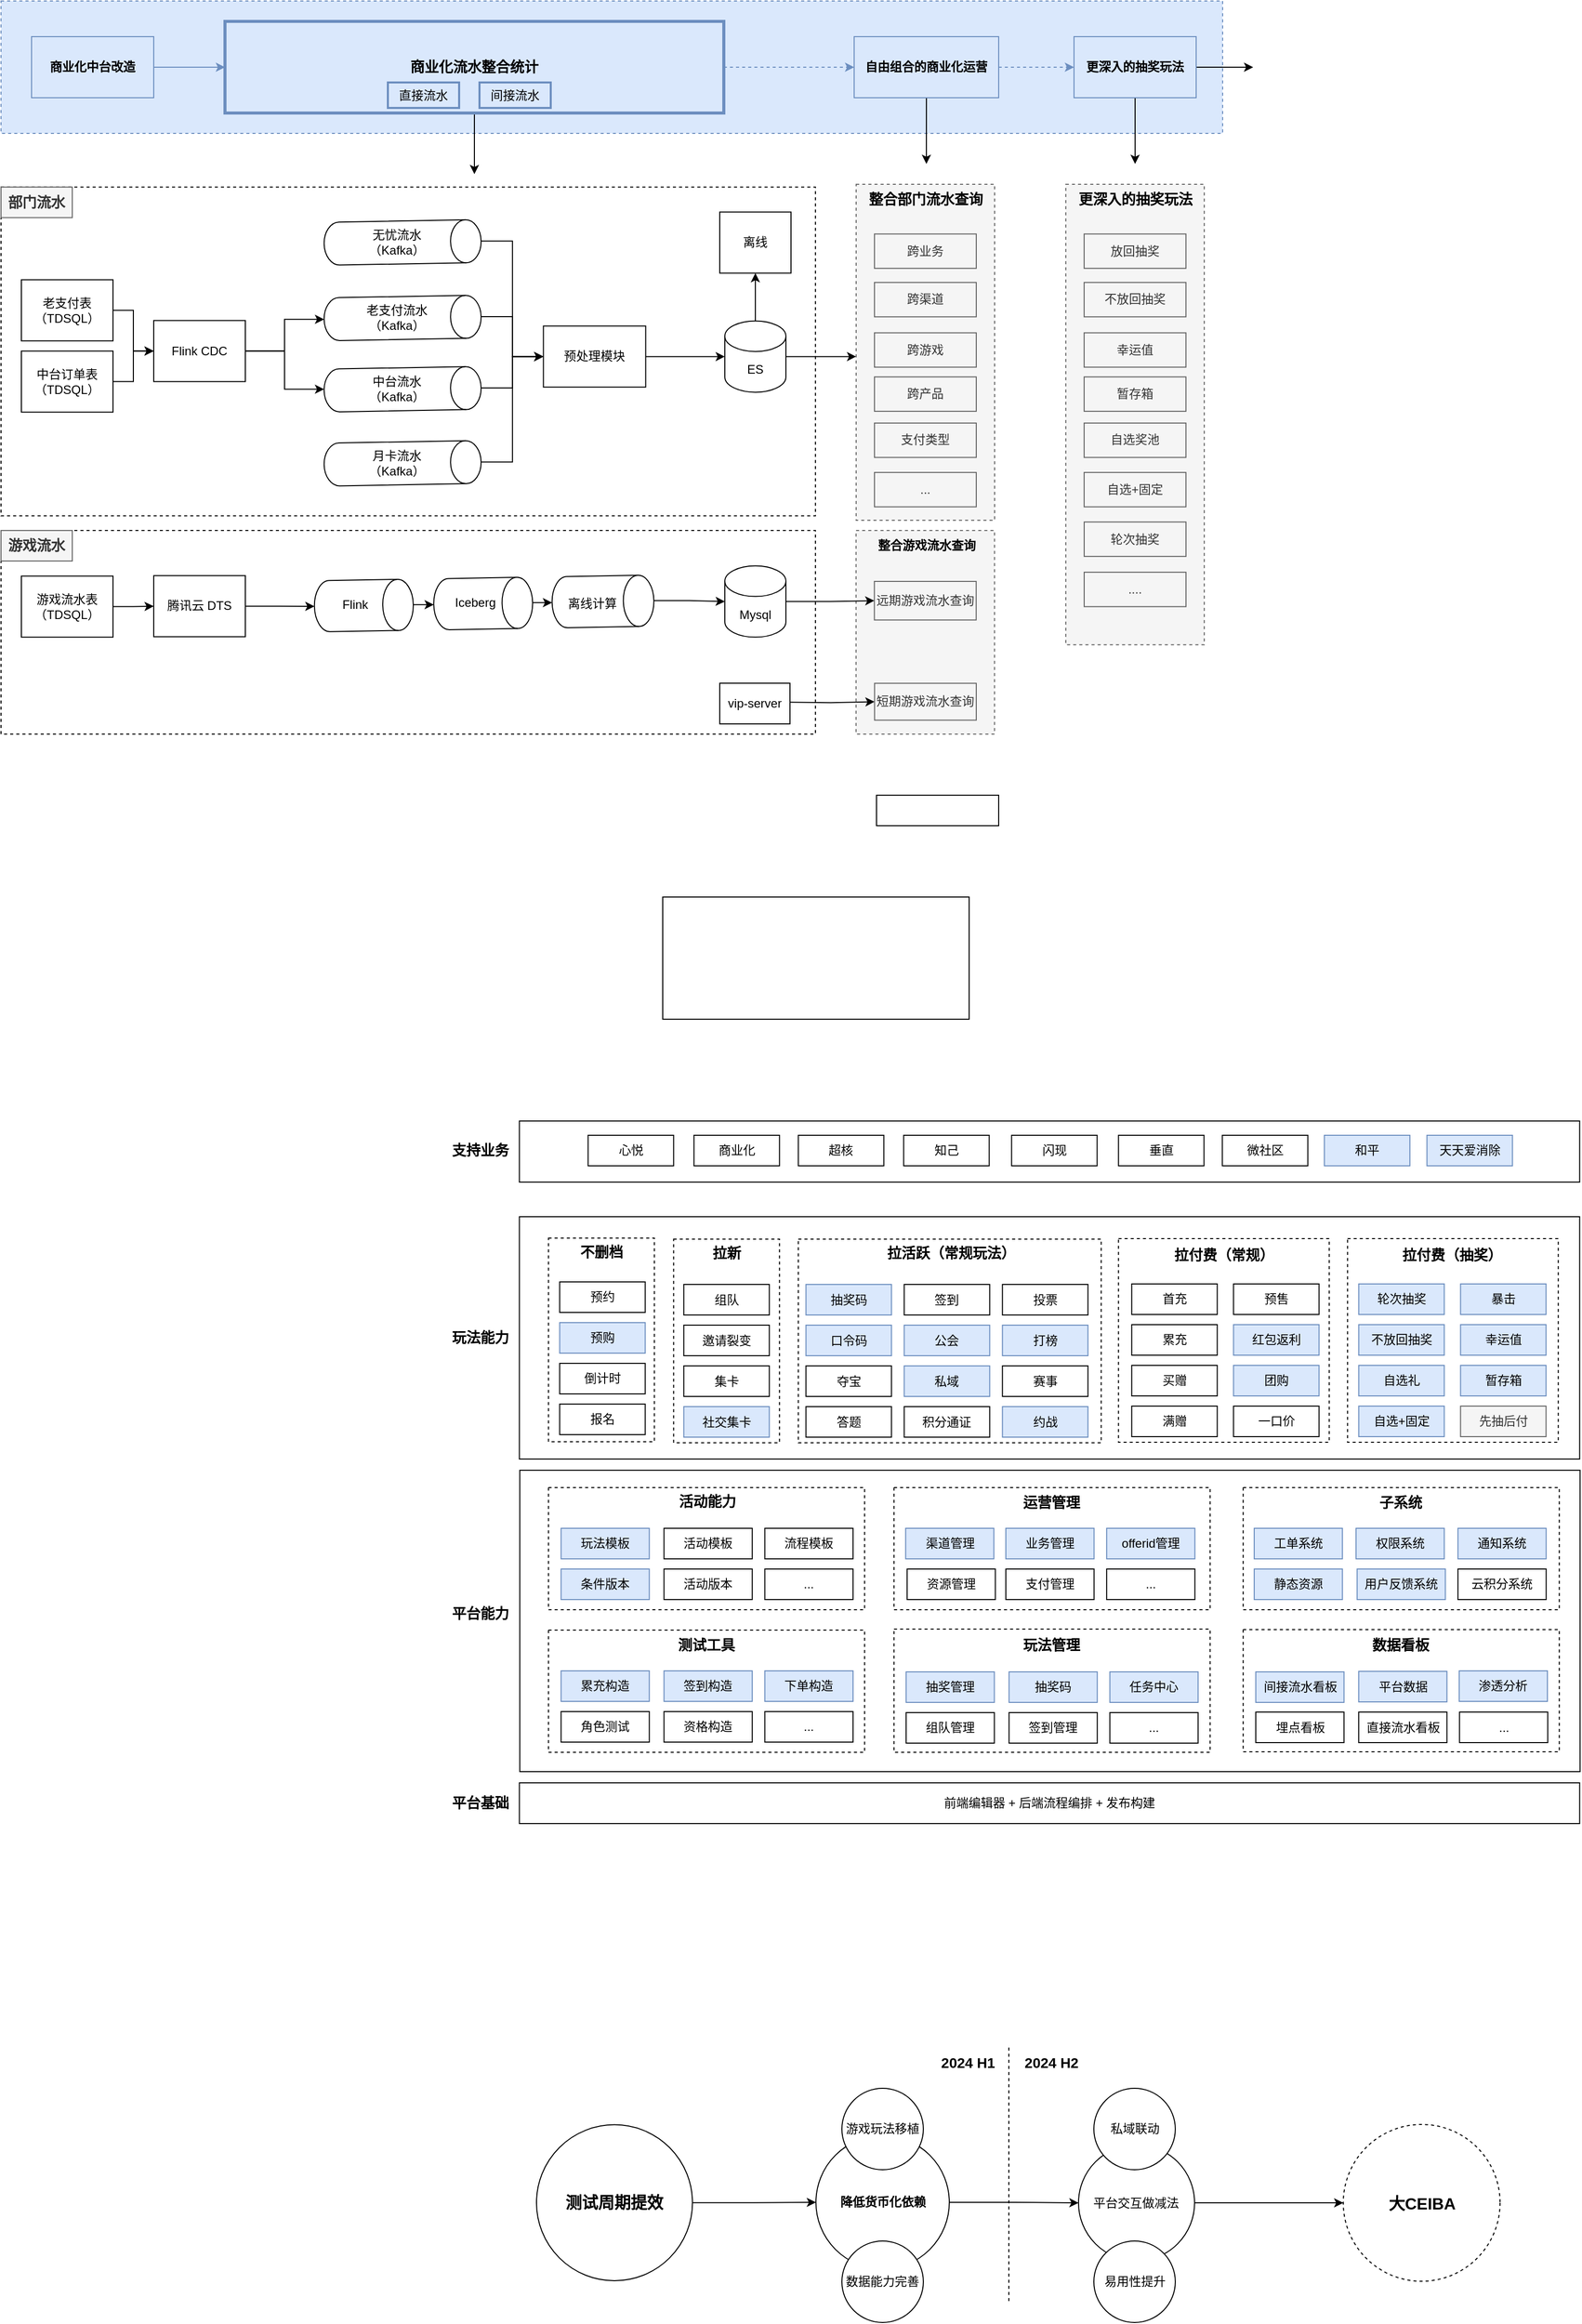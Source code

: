 <mxfile version="22.1.18" type="github">
  <diagram name="第 1 页" id="U7sybSRnqge9UdC9qBEp">
    <mxGraphModel dx="2380" dy="886" grid="1" gridSize="10" guides="1" tooltips="1" connect="1" arrows="1" fold="1" page="1" pageScale="1" pageWidth="827" pageHeight="1169" math="0" shadow="0">
      <root>
        <mxCell id="0" />
        <mxCell id="1" parent="0" />
        <mxCell id="KYgMNz7VvU_ds5sTVOri-40" value="" style="rounded=0;whiteSpace=wrap;html=1;" parent="1" vertex="1">
          <mxGeometry x="-190.8" y="1774" width="1041.5" height="238" as="geometry" />
        </mxCell>
        <mxCell id="fzm7APyc1zLrhWA9xsSt-80" value="" style="rounded=0;whiteSpace=wrap;html=1;align=center;horizontal=1;verticalAlign=middle;dashed=1;" vertex="1" parent="1">
          <mxGeometry x="397.7" y="1795.5" width="207" height="200" as="geometry" />
        </mxCell>
        <mxCell id="fzm7APyc1zLrhWA9xsSt-81" value="拉付费（常规）" style="text;html=1;strokeColor=none;fillColor=none;align=center;verticalAlign=middle;whiteSpace=wrap;rounded=0;fontStyle=1;fontSize=14;" vertex="1" parent="1">
          <mxGeometry x="404.48" y="1797" width="195.45" height="30" as="geometry" />
        </mxCell>
        <mxCell id="fzm7APyc1zLrhWA9xsSt-78" value="" style="rounded=0;whiteSpace=wrap;html=1;align=center;horizontal=1;verticalAlign=middle;dashed=1;" vertex="1" parent="1">
          <mxGeometry x="622.7" y="1795.5" width="207" height="200" as="geometry" />
        </mxCell>
        <mxCell id="fzm7APyc1zLrhWA9xsSt-79" value="拉付费（抽奖）" style="text;html=1;strokeColor=none;fillColor=none;align=center;verticalAlign=middle;whiteSpace=wrap;rounded=0;fontStyle=1;fontSize=14;" vertex="1" parent="1">
          <mxGeometry x="628.48" y="1797" width="195.45" height="30" as="geometry" />
        </mxCell>
        <mxCell id="fzm7APyc1zLrhWA9xsSt-75" value="不删档" style="rounded=0;whiteSpace=wrap;html=1;align=center;horizontal=1;verticalAlign=middle;dashed=1;" vertex="1" parent="1">
          <mxGeometry x="83.2" y="1796" width="297.5" height="200" as="geometry" />
        </mxCell>
        <mxCell id="fzm7APyc1zLrhWA9xsSt-76" value="拉活跃（常规玩法）" style="text;html=1;strokeColor=none;fillColor=none;align=center;verticalAlign=middle;whiteSpace=wrap;rounded=0;fontStyle=1;fontSize=14;" vertex="1" parent="1">
          <mxGeometry x="135.75" y="1795" width="195.45" height="30" as="geometry" />
        </mxCell>
        <mxCell id="fzm7APyc1zLrhWA9xsSt-73" value="不删档" style="rounded=0;whiteSpace=wrap;html=1;align=center;horizontal=1;verticalAlign=middle;dashed=1;" vertex="1" parent="1">
          <mxGeometry x="-39.3" y="1796" width="104" height="200" as="geometry" />
        </mxCell>
        <mxCell id="fzm7APyc1zLrhWA9xsSt-74" value="拉新" style="text;html=1;strokeColor=none;fillColor=none;align=center;verticalAlign=middle;whiteSpace=wrap;rounded=0;fontStyle=1;fontSize=14;" vertex="1" parent="1">
          <mxGeometry x="-17.25" y="1795" width="60" height="30" as="geometry" />
        </mxCell>
        <mxCell id="fzm7APyc1zLrhWA9xsSt-22" value="不删档" style="rounded=0;whiteSpace=wrap;html=1;align=center;horizontal=1;verticalAlign=middle;dashed=1;" vertex="1" parent="1">
          <mxGeometry x="-162.22" y="1795" width="104" height="200" as="geometry" />
        </mxCell>
        <mxCell id="HIGhhWwjRi3wT-E4ES3Q-53" value="" style="rounded=0;whiteSpace=wrap;html=1;dashed=1;" parent="1" vertex="1">
          <mxGeometry x="-700" y="1100" width="800" height="200" as="geometry" />
        </mxCell>
        <mxCell id="HIGhhWwjRi3wT-E4ES3Q-67" value="" style="rounded=0;whiteSpace=wrap;html=1;dashed=1;" parent="1" vertex="1">
          <mxGeometry x="-700" y="762.75" width="800" height="322.9" as="geometry" />
        </mxCell>
        <mxCell id="KYgMNz7VvU_ds5sTVOri-13" value="" style="rounded=0;whiteSpace=wrap;html=1;dashed=1;fillColor=#dae8fc;strokeColor=#6c8ebf;" parent="1" vertex="1">
          <mxGeometry x="-700" y="580" width="1200" height="130" as="geometry" />
        </mxCell>
        <mxCell id="HIGhhWwjRi3wT-E4ES3Q-131" value="" style="rounded=0;whiteSpace=wrap;html=1;dashed=1;fillColor=#f5f5f5;fontColor=#333333;strokeColor=#666666;" parent="1" vertex="1">
          <mxGeometry x="139.9" y="1100" width="136" height="200" as="geometry" />
        </mxCell>
        <mxCell id="HIGhhWwjRi3wT-E4ES3Q-70" style="edgeStyle=orthogonalEdgeStyle;rounded=0;orthogonalLoop=1;jettySize=auto;html=1;exitX=1;exitY=0.5;exitDx=0;exitDy=0;entryX=0;entryY=0.5;entryDx=0;entryDy=0;" parent="1" source="HIGhhWwjRi3wT-E4ES3Q-37" target="HIGhhWwjRi3wT-E4ES3Q-39" edge="1">
          <mxGeometry relative="1" as="geometry" />
        </mxCell>
        <mxCell id="HIGhhWwjRi3wT-E4ES3Q-37" value="老支付表&lt;br style=&quot;border-color: var(--border-color);&quot;&gt;（TDSQL）" style="rounded=0;whiteSpace=wrap;html=1;" parent="1" vertex="1">
          <mxGeometry x="-680" y="853.78" width="90" height="60" as="geometry" />
        </mxCell>
        <mxCell id="HIGhhWwjRi3wT-E4ES3Q-71" style="edgeStyle=orthogonalEdgeStyle;rounded=0;orthogonalLoop=1;jettySize=auto;html=1;exitX=1;exitY=0.5;exitDx=0;exitDy=0;entryX=0;entryY=0.5;entryDx=0;entryDy=0;" parent="1" source="HIGhhWwjRi3wT-E4ES3Q-38" target="HIGhhWwjRi3wT-E4ES3Q-39" edge="1">
          <mxGeometry relative="1" as="geometry" />
        </mxCell>
        <mxCell id="HIGhhWwjRi3wT-E4ES3Q-38" value="中台订单表&lt;br style=&quot;border-color: var(--border-color);&quot;&gt;（TDSQL）" style="rounded=0;whiteSpace=wrap;html=1;" parent="1" vertex="1">
          <mxGeometry x="-680" y="923.78" width="90" height="60" as="geometry" />
        </mxCell>
        <mxCell id="HIGhhWwjRi3wT-E4ES3Q-39" value="Flink CDC" style="rounded=0;whiteSpace=wrap;html=1;" parent="1" vertex="1">
          <mxGeometry x="-550" y="893.78" width="90" height="60" as="geometry" />
        </mxCell>
        <mxCell id="HIGhhWwjRi3wT-E4ES3Q-78" style="edgeStyle=orthogonalEdgeStyle;rounded=0;orthogonalLoop=1;jettySize=auto;html=1;exitX=1;exitY=0.5;exitDx=0;exitDy=0;" parent="1" source="HIGhhWwjRi3wT-E4ES3Q-40" target="HIGhhWwjRi3wT-E4ES3Q-42" edge="1">
          <mxGeometry relative="1" as="geometry" />
        </mxCell>
        <mxCell id="HIGhhWwjRi3wT-E4ES3Q-40" value="游戏流水表&lt;br&gt;（TDSQL）" style="rounded=0;whiteSpace=wrap;html=1;" parent="1" vertex="1">
          <mxGeometry x="-680" y="1144.78" width="90" height="60" as="geometry" />
        </mxCell>
        <mxCell id="HIGhhWwjRi3wT-E4ES3Q-42" value="腾讯云 DTS" style="rounded=0;whiteSpace=wrap;html=1;" parent="1" vertex="1">
          <mxGeometry x="-550" y="1144.36" width="90" height="60" as="geometry" />
        </mxCell>
        <mxCell id="HIGhhWwjRi3wT-E4ES3Q-75" style="edgeStyle=orthogonalEdgeStyle;rounded=0;orthogonalLoop=1;jettySize=auto;html=1;exitX=0.5;exitY=0;exitDx=0;exitDy=0;exitPerimeter=0;" parent="1" source="HIGhhWwjRi3wT-E4ES3Q-58" target="HIGhhWwjRi3wT-E4ES3Q-74" edge="1">
          <mxGeometry relative="1" as="geometry" />
        </mxCell>
        <mxCell id="HIGhhWwjRi3wT-E4ES3Q-73" style="edgeStyle=orthogonalEdgeStyle;rounded=0;orthogonalLoop=1;jettySize=auto;html=1;exitX=1;exitY=0.5;exitDx=0;exitDy=0;" parent="1" source="HIGhhWwjRi3wT-E4ES3Q-68" target="HIGhhWwjRi3wT-E4ES3Q-72" edge="1">
          <mxGeometry relative="1" as="geometry" />
        </mxCell>
        <mxCell id="HIGhhWwjRi3wT-E4ES3Q-82" style="edgeStyle=orthogonalEdgeStyle;rounded=0;orthogonalLoop=1;jettySize=auto;html=1;exitX=1;exitY=0.5;exitDx=0;exitDy=0;exitPerimeter=0;" parent="1" source="HIGhhWwjRi3wT-E4ES3Q-72" edge="1">
          <mxGeometry relative="1" as="geometry">
            <mxPoint x="140" y="929.2" as="targetPoint" />
          </mxGeometry>
        </mxCell>
        <mxCell id="HIGhhWwjRi3wT-E4ES3Q-116" style="edgeStyle=orthogonalEdgeStyle;rounded=0;orthogonalLoop=1;jettySize=auto;html=1;exitX=0.5;exitY=0;exitDx=0;exitDy=0;exitPerimeter=0;" parent="1" source="HIGhhWwjRi3wT-E4ES3Q-72" target="HIGhhWwjRi3wT-E4ES3Q-115" edge="1">
          <mxGeometry relative="1" as="geometry" />
        </mxCell>
        <mxCell id="HIGhhWwjRi3wT-E4ES3Q-72" value="ES" style="shape=cylinder3;whiteSpace=wrap;html=1;boundedLbl=1;backgroundOutline=1;size=15;" parent="1" vertex="1">
          <mxGeometry x="11" y="894.2" width="60" height="70" as="geometry" />
        </mxCell>
        <mxCell id="HIGhhWwjRi3wT-E4ES3Q-84" style="edgeStyle=orthogonalEdgeStyle;rounded=0;orthogonalLoop=1;jettySize=auto;html=1;exitX=1;exitY=0.5;exitDx=0;exitDy=0;exitPerimeter=0;" parent="1" source="HIGhhWwjRi3wT-E4ES3Q-74" target="HIGhhWwjRi3wT-E4ES3Q-83" edge="1">
          <mxGeometry relative="1" as="geometry" />
        </mxCell>
        <mxCell id="HIGhhWwjRi3wT-E4ES3Q-74" value="Mysql" style="shape=cylinder3;whiteSpace=wrap;html=1;boundedLbl=1;backgroundOutline=1;size=15;" parent="1" vertex="1">
          <mxGeometry x="11" y="1134.78" width="60" height="70" as="geometry" />
        </mxCell>
        <mxCell id="HIGhhWwjRi3wT-E4ES3Q-83" value="远期游戏流水查询" style="rounded=0;whiteSpace=wrap;html=1;fillColor=#f5f5f5;strokeColor=#666666;fontColor=#333333;" parent="1" vertex="1">
          <mxGeometry x="157.9" y="1150" width="100" height="37.9" as="geometry" />
        </mxCell>
        <mxCell id="HIGhhWwjRi3wT-E4ES3Q-111" style="edgeStyle=orthogonalEdgeStyle;rounded=0;orthogonalLoop=1;jettySize=auto;html=1;exitX=1;exitY=0.5;exitDx=0;exitDy=0;exitPerimeter=0;" parent="1" target="HIGhhWwjRi3wT-E4ES3Q-114" edge="1">
          <mxGeometry relative="1" as="geometry">
            <mxPoint x="70.9" y="1268.58" as="sourcePoint" />
          </mxGeometry>
        </mxCell>
        <mxCell id="HIGhhWwjRi3wT-E4ES3Q-114" value="短期游戏流水查询" style="rounded=0;whiteSpace=wrap;html=1;fillColor=#f5f5f5;strokeColor=#666666;fontColor=#333333;" parent="1" vertex="1">
          <mxGeometry x="158.1" y="1250.1" width="99.9" height="36.19" as="geometry" />
        </mxCell>
        <mxCell id="HIGhhWwjRi3wT-E4ES3Q-115" value="离线" style="rounded=0;whiteSpace=wrap;html=1;" parent="1" vertex="1">
          <mxGeometry x="6" y="787.24" width="70" height="60" as="geometry" />
        </mxCell>
        <mxCell id="HIGhhWwjRi3wT-E4ES3Q-121" value="vip-server" style="rounded=0;whiteSpace=wrap;html=1;" parent="1" vertex="1">
          <mxGeometry x="6" y="1250" width="69" height="40" as="geometry" />
        </mxCell>
        <mxCell id="HIGhhWwjRi3wT-E4ES3Q-123" value="" style="rounded=0;whiteSpace=wrap;html=1;dashed=1;fillColor=#f5f5f5;fontColor=#333333;strokeColor=#666666;" parent="1" vertex="1">
          <mxGeometry x="140" y="760" width="136" height="330" as="geometry" />
        </mxCell>
        <mxCell id="HIGhhWwjRi3wT-E4ES3Q-132" value="整合部门流水查询" style="text;html=1;align=center;verticalAlign=middle;resizable=0;points=[];autosize=1;strokeColor=none;fillColor=none;fontStyle=1;fontSize=14;" parent="1" vertex="1">
          <mxGeometry x="138.05" y="760" width="140" height="30" as="geometry" />
        </mxCell>
        <mxCell id="HIGhhWwjRi3wT-E4ES3Q-124" value="跨业务" style="rounded=0;whiteSpace=wrap;html=1;fillColor=#f5f5f5;strokeColor=#666666;fontColor=#333333;" parent="1" vertex="1">
          <mxGeometry x="158" y="808.8" width="100" height="33.77" as="geometry" />
        </mxCell>
        <mxCell id="HIGhhWwjRi3wT-E4ES3Q-125" value="跨渠道" style="rounded=0;whiteSpace=wrap;html=1;fillColor=#f5f5f5;strokeColor=#666666;fontColor=#333333;" parent="1" vertex="1">
          <mxGeometry x="158" y="856.407" width="100" height="33.77" as="geometry" />
        </mxCell>
        <mxCell id="HIGhhWwjRi3wT-E4ES3Q-126" value="跨游戏" style="rounded=0;whiteSpace=wrap;html=1;fillColor=#f5f5f5;strokeColor=#666666;fontColor=#333333;" parent="1" vertex="1">
          <mxGeometry x="158" y="905.862" width="100" height="33.77" as="geometry" />
        </mxCell>
        <mxCell id="HIGhhWwjRi3wT-E4ES3Q-127" value="跨产品" style="rounded=0;whiteSpace=wrap;html=1;fillColor=#f5f5f5;strokeColor=#666666;fontColor=#333333;" parent="1" vertex="1">
          <mxGeometry x="158" y="949.176" width="100" height="33.77" as="geometry" />
        </mxCell>
        <mxCell id="HIGhhWwjRi3wT-E4ES3Q-128" value="支付类型" style="rounded=0;whiteSpace=wrap;html=1;fillColor=#f5f5f5;strokeColor=#666666;fontColor=#333333;" parent="1" vertex="1">
          <mxGeometry x="158" y="994.499" width="100" height="33.77" as="geometry" />
        </mxCell>
        <mxCell id="HIGhhWwjRi3wT-E4ES3Q-129" value="..." style="rounded=0;whiteSpace=wrap;html=1;fillColor=#f5f5f5;strokeColor=#666666;fontColor=#333333;" parent="1" vertex="1">
          <mxGeometry x="158" y="1043.03" width="100" height="33.77" as="geometry" />
        </mxCell>
        <mxCell id="KYgMNz7VvU_ds5sTVOri-8" style="edgeStyle=orthogonalEdgeStyle;rounded=0;orthogonalLoop=1;jettySize=auto;html=1;exitX=1;exitY=0.5;exitDx=0;exitDy=0;fillColor=#dae8fc;strokeColor=#6c8ebf;dashed=1;" parent="1" source="KYgMNz7VvU_ds5sTVOri-1" target="KYgMNz7VvU_ds5sTVOri-4" edge="1">
          <mxGeometry relative="1" as="geometry" />
        </mxCell>
        <mxCell id="KYgMNz7VvU_ds5sTVOri-31" style="edgeStyle=orthogonalEdgeStyle;rounded=0;orthogonalLoop=1;jettySize=auto;html=1;exitX=0.5;exitY=1;exitDx=0;exitDy=0;" parent="1" source="KYgMNz7VvU_ds5sTVOri-1" edge="1">
          <mxGeometry relative="1" as="geometry">
            <mxPoint x="-235" y="750" as="targetPoint" />
          </mxGeometry>
        </mxCell>
        <mxCell id="KYgMNz7VvU_ds5sTVOri-1" value="&lt;font style=&quot;font-size: 14px;&quot;&gt;&lt;b&gt;商业化流水整合统计&lt;/b&gt;&lt;/font&gt;" style="rounded=0;whiteSpace=wrap;html=1;strokeWidth=3;fillColor=#dae8fc;strokeColor=#6c8ebf;" parent="1" vertex="1">
          <mxGeometry x="-480" y="600" width="490" height="90" as="geometry" />
        </mxCell>
        <mxCell id="KYgMNz7VvU_ds5sTVOri-7" style="edgeStyle=orthogonalEdgeStyle;rounded=0;orthogonalLoop=1;jettySize=auto;html=1;exitX=1;exitY=0.5;exitDx=0;exitDy=0;entryX=0;entryY=0.5;entryDx=0;entryDy=0;fillColor=#dae8fc;strokeColor=#6c8ebf;" parent="1" source="KYgMNz7VvU_ds5sTVOri-2" target="KYgMNz7VvU_ds5sTVOri-1" edge="1">
          <mxGeometry relative="1" as="geometry" />
        </mxCell>
        <mxCell id="KYgMNz7VvU_ds5sTVOri-2" value="商业化中台改造" style="rounded=0;whiteSpace=wrap;html=1;fillColor=#dae8fc;strokeColor=#6c8ebf;fontStyle=1" parent="1" vertex="1">
          <mxGeometry x="-670" y="615" width="120" height="60" as="geometry" />
        </mxCell>
        <mxCell id="KYgMNz7VvU_ds5sTVOri-9" style="edgeStyle=orthogonalEdgeStyle;rounded=0;orthogonalLoop=1;jettySize=auto;html=1;exitX=1;exitY=0.5;exitDx=0;exitDy=0;fillColor=#dae8fc;strokeColor=#6c8ebf;dashed=1;" parent="1" source="KYgMNz7VvU_ds5sTVOri-4" target="KYgMNz7VvU_ds5sTVOri-5" edge="1">
          <mxGeometry relative="1" as="geometry" />
        </mxCell>
        <mxCell id="KYgMNz7VvU_ds5sTVOri-30" style="edgeStyle=orthogonalEdgeStyle;rounded=0;orthogonalLoop=1;jettySize=auto;html=1;exitX=0.5;exitY=1;exitDx=0;exitDy=0;" parent="1" source="KYgMNz7VvU_ds5sTVOri-4" edge="1">
          <mxGeometry relative="1" as="geometry">
            <mxPoint x="209" y="740" as="targetPoint" />
          </mxGeometry>
        </mxCell>
        <mxCell id="KYgMNz7VvU_ds5sTVOri-4" value="&lt;b&gt;自由组合的商业化运营&lt;/b&gt;" style="rounded=0;whiteSpace=wrap;html=1;strokeWidth=1;fillColor=#dae8fc;strokeColor=#6c8ebf;" parent="1" vertex="1">
          <mxGeometry x="138.05" y="615" width="141.95" height="60" as="geometry" />
        </mxCell>
        <mxCell id="KYgMNz7VvU_ds5sTVOri-12" style="edgeStyle=orthogonalEdgeStyle;rounded=0;orthogonalLoop=1;jettySize=auto;html=1;exitX=1;exitY=0.5;exitDx=0;exitDy=0;" parent="1" source="KYgMNz7VvU_ds5sTVOri-5" edge="1">
          <mxGeometry relative="1" as="geometry">
            <mxPoint x="530" y="645" as="targetPoint" />
          </mxGeometry>
        </mxCell>
        <mxCell id="KYgMNz7VvU_ds5sTVOri-29" style="edgeStyle=orthogonalEdgeStyle;rounded=0;orthogonalLoop=1;jettySize=auto;html=1;exitX=0.5;exitY=1;exitDx=0;exitDy=0;" parent="1" source="KYgMNz7VvU_ds5sTVOri-5" edge="1">
          <mxGeometry relative="1" as="geometry">
            <mxPoint x="414" y="740" as="targetPoint" />
          </mxGeometry>
        </mxCell>
        <mxCell id="KYgMNz7VvU_ds5sTVOri-5" value="更深入的抽奖玩法" style="rounded=0;whiteSpace=wrap;html=1;fillColor=#dae8fc;strokeColor=#6c8ebf;fontStyle=1" parent="1" vertex="1">
          <mxGeometry x="354.0" y="615" width="120" height="60" as="geometry" />
        </mxCell>
        <mxCell id="KYgMNz7VvU_ds5sTVOri-6" value="间接流水" style="rounded=0;whiteSpace=wrap;html=1;fillColor=#dae8fc;strokeColor=#6c8ebf;strokeWidth=2;" parent="1" vertex="1">
          <mxGeometry x="-230.0" y="660" width="70" height="25" as="geometry" />
        </mxCell>
        <mxCell id="KYgMNz7VvU_ds5sTVOri-10" value="直接流水" style="rounded=0;whiteSpace=wrap;html=1;fillColor=#dae8fc;strokeColor=#6c8ebf;strokeWidth=2;" parent="1" vertex="1">
          <mxGeometry x="-320" y="660" width="70" height="25" as="geometry" />
        </mxCell>
        <mxCell id="KYgMNz7VvU_ds5sTVOri-17" value="" style="rounded=0;whiteSpace=wrap;html=1;dashed=1;fillColor=#f5f5f5;fontColor=#333333;strokeColor=#666666;" parent="1" vertex="1">
          <mxGeometry x="345.95" y="760" width="136" height="452.25" as="geometry" />
        </mxCell>
        <mxCell id="KYgMNz7VvU_ds5sTVOri-18" value="更深入的抽奖玩法" style="text;html=1;align=center;verticalAlign=middle;resizable=0;points=[];autosize=1;strokeColor=none;fillColor=none;fontStyle=1;fontSize=14;" parent="1" vertex="1">
          <mxGeometry x="344" y="760" width="140" height="30" as="geometry" />
        </mxCell>
        <mxCell id="KYgMNz7VvU_ds5sTVOri-19" value="放回抽奖" style="rounded=0;whiteSpace=wrap;html=1;fillColor=#f5f5f5;strokeColor=#666666;fontColor=#333333;" parent="1" vertex="1">
          <mxGeometry x="363.95" y="808.8" width="100" height="33.77" as="geometry" />
        </mxCell>
        <mxCell id="KYgMNz7VvU_ds5sTVOri-20" value="不放回抽奖" style="rounded=0;whiteSpace=wrap;html=1;fillColor=#f5f5f5;strokeColor=#666666;fontColor=#333333;" parent="1" vertex="1">
          <mxGeometry x="363.95" y="856.407" width="100" height="33.77" as="geometry" />
        </mxCell>
        <mxCell id="KYgMNz7VvU_ds5sTVOri-21" value="幸运值" style="rounded=0;whiteSpace=wrap;html=1;fillColor=#f5f5f5;strokeColor=#666666;fontColor=#333333;" parent="1" vertex="1">
          <mxGeometry x="363.95" y="905.862" width="100" height="33.77" as="geometry" />
        </mxCell>
        <mxCell id="KYgMNz7VvU_ds5sTVOri-22" value="暂存箱" style="rounded=0;whiteSpace=wrap;html=1;fillColor=#f5f5f5;strokeColor=#666666;fontColor=#333333;" parent="1" vertex="1">
          <mxGeometry x="363.95" y="949.176" width="100" height="33.77" as="geometry" />
        </mxCell>
        <mxCell id="KYgMNz7VvU_ds5sTVOri-23" value="自选奖池" style="rounded=0;whiteSpace=wrap;html=1;fillColor=#f5f5f5;strokeColor=#666666;fontColor=#333333;" parent="1" vertex="1">
          <mxGeometry x="363.95" y="994.499" width="100" height="33.77" as="geometry" />
        </mxCell>
        <mxCell id="KYgMNz7VvU_ds5sTVOri-24" value="自选+固定" style="rounded=0;whiteSpace=wrap;html=1;fillColor=#f5f5f5;strokeColor=#666666;fontColor=#333333;" parent="1" vertex="1">
          <mxGeometry x="363.95" y="1043.03" width="100" height="33.77" as="geometry" />
        </mxCell>
        <mxCell id="KYgMNz7VvU_ds5sTVOri-25" value="轮次抽奖" style="rounded=0;whiteSpace=wrap;html=1;fillColor=#f5f5f5;strokeColor=#666666;fontColor=#333333;" parent="1" vertex="1">
          <mxGeometry x="364" y="1091.68" width="100" height="33.77" as="geometry" />
        </mxCell>
        <mxCell id="KYgMNz7VvU_ds5sTVOri-26" value="...." style="rounded=0;whiteSpace=wrap;html=1;fillColor=#f5f5f5;strokeColor=#666666;fontColor=#333333;" parent="1" vertex="1">
          <mxGeometry x="364" y="1141.03" width="100" height="33.77" as="geometry" />
        </mxCell>
        <mxCell id="HIGhhWwjRi3wT-E4ES3Q-77" style="edgeStyle=orthogonalEdgeStyle;rounded=0;orthogonalLoop=1;jettySize=auto;html=1;exitX=1;exitY=0.5;exitDx=0;exitDy=0;" parent="1" source="HIGhhWwjRi3wT-E4ES3Q-39" target="HIGhhWwjRi3wT-E4ES3Q-47" edge="1">
          <mxGeometry relative="1" as="geometry" />
        </mxCell>
        <mxCell id="HIGhhWwjRi3wT-E4ES3Q-54" value="" style="shape=cylinder3;whiteSpace=wrap;html=1;boundedLbl=1;backgroundOutline=1;size=15;rotation=89;" parent="1" vertex="1">
          <mxGeometry x="-368.692" y="1125.15" width="50.233" height="97.11" as="geometry" />
        </mxCell>
        <mxCell id="HIGhhWwjRi3wT-E4ES3Q-55" value="Flink" style="text;html=1;strokeColor=none;fillColor=none;align=center;verticalAlign=middle;whiteSpace=wrap;rounded=0;" parent="1" vertex="1">
          <mxGeometry x="-376.512" y="1158.34" width="50.233" height="30.0" as="geometry" />
        </mxCell>
        <mxCell id="HIGhhWwjRi3wT-E4ES3Q-56" value="" style="shape=cylinder3;whiteSpace=wrap;html=1;boundedLbl=1;backgroundOutline=1;size=15;rotation=89;" parent="1" vertex="1">
          <mxGeometry x="-251.483" y="1123.2" width="50.233" height="97.11" as="geometry" />
        </mxCell>
        <mxCell id="HIGhhWwjRi3wT-E4ES3Q-57" value="Iceberg" style="text;html=1;strokeColor=none;fillColor=none;align=center;verticalAlign=middle;whiteSpace=wrap;rounded=0;" parent="1" vertex="1">
          <mxGeometry x="-259.302" y="1156.39" width="50.233" height="30.0" as="geometry" />
        </mxCell>
        <mxCell id="HIGhhWwjRi3wT-E4ES3Q-58" value="" style="shape=cylinder3;whiteSpace=wrap;html=1;boundedLbl=1;backgroundOutline=1;size=15;rotation=89;" parent="1" vertex="1">
          <mxGeometry x="-133.805" y="1119.78" width="50.233" height="100.0" as="geometry" />
        </mxCell>
        <mxCell id="HIGhhWwjRi3wT-E4ES3Q-59" value="离线计算" style="text;html=1;strokeColor=none;fillColor=none;align=center;verticalAlign=middle;whiteSpace=wrap;rounded=0;" parent="1" vertex="1">
          <mxGeometry x="-145.02" y="1155.16" width="52.09" height="33.19" as="geometry" />
        </mxCell>
        <mxCell id="HIGhhWwjRi3wT-E4ES3Q-60" style="edgeStyle=orthogonalEdgeStyle;rounded=0;orthogonalLoop=1;jettySize=auto;html=1;exitX=0.5;exitY=0;exitDx=0;exitDy=0;exitPerimeter=0;entryX=0.5;entryY=1;entryDx=0;entryDy=0;entryPerimeter=0;" parent="1" source="HIGhhWwjRi3wT-E4ES3Q-54" target="HIGhhWwjRi3wT-E4ES3Q-56" edge="1">
          <mxGeometry relative="1" as="geometry" />
        </mxCell>
        <mxCell id="HIGhhWwjRi3wT-E4ES3Q-66" style="edgeStyle=orthogonalEdgeStyle;rounded=0;orthogonalLoop=1;jettySize=auto;html=1;exitX=0.5;exitY=0;exitDx=0;exitDy=0;exitPerimeter=0;entryX=0.5;entryY=1;entryDx=0;entryDy=0;entryPerimeter=0;" parent="1" source="HIGhhWwjRi3wT-E4ES3Q-56" target="HIGhhWwjRi3wT-E4ES3Q-58" edge="1">
          <mxGeometry relative="1" as="geometry" />
        </mxCell>
        <mxCell id="HIGhhWwjRi3wT-E4ES3Q-68" value="预处理模块" style="rounded=0;whiteSpace=wrap;html=1;" parent="1" vertex="1">
          <mxGeometry x="-167.209" y="899.2" width="100.465" height="60.0" as="geometry" />
        </mxCell>
        <mxCell id="HIGhhWwjRi3wT-E4ES3Q-86" style="edgeStyle=orthogonalEdgeStyle;rounded=0;orthogonalLoop=1;jettySize=auto;html=1;exitX=0.5;exitY=0;exitDx=0;exitDy=0;exitPerimeter=0;entryX=0;entryY=0.5;entryDx=0;entryDy=0;" parent="1" source="HIGhhWwjRi3wT-E4ES3Q-45" target="HIGhhWwjRi3wT-E4ES3Q-68" edge="1">
          <mxGeometry relative="1" as="geometry" />
        </mxCell>
        <mxCell id="HIGhhWwjRi3wT-E4ES3Q-45" value="" style="shape=cylinder3;whiteSpace=wrap;html=1;boundedLbl=1;backgroundOutline=1;size=15;rotation=89;" parent="1" vertex="1">
          <mxGeometry x="-326.609" y="814.195" width="42.193" height="154.209" as="geometry" />
        </mxCell>
        <mxCell id="HIGhhWwjRi3wT-E4ES3Q-46" value="老支付流水&lt;br style=&quot;border-color: var(--border-color);&quot;&gt;（Kafka）" style="text;html=1;strokeColor=none;fillColor=none;align=center;verticalAlign=middle;whiteSpace=wrap;rounded=0;" parent="1" vertex="1">
          <mxGeometry x="-353.254" y="876.435" width="84.387" height="30.0" as="geometry" />
        </mxCell>
        <mxCell id="HIGhhWwjRi3wT-E4ES3Q-87" style="edgeStyle=orthogonalEdgeStyle;rounded=0;orthogonalLoop=1;jettySize=auto;html=1;exitX=0.5;exitY=0;exitDx=0;exitDy=0;exitPerimeter=0;entryX=0;entryY=0.5;entryDx=0;entryDy=0;" parent="1" source="HIGhhWwjRi3wT-E4ES3Q-47" target="HIGhhWwjRi3wT-E4ES3Q-68" edge="1">
          <mxGeometry relative="1" as="geometry" />
        </mxCell>
        <mxCell id="HIGhhWwjRi3wT-E4ES3Q-47" value="" style="shape=cylinder3;whiteSpace=wrap;html=1;boundedLbl=1;backgroundOutline=1;size=15;rotation=89;" parent="1" vertex="1">
          <mxGeometry x="-326.609" y="884.195" width="42.193" height="154.209" as="geometry" />
        </mxCell>
        <mxCell id="HIGhhWwjRi3wT-E4ES3Q-48" value="中台流水&lt;br style=&quot;border-color: var(--border-color);&quot;&gt;（Kafka）" style="text;html=1;strokeColor=none;fillColor=none;align=center;verticalAlign=middle;whiteSpace=wrap;rounded=0;" parent="1" vertex="1">
          <mxGeometry x="-353.254" y="946.434" width="84.387" height="30.0" as="geometry" />
        </mxCell>
        <mxCell id="HIGhhWwjRi3wT-E4ES3Q-89" style="edgeStyle=orthogonalEdgeStyle;rounded=0;orthogonalLoop=1;jettySize=auto;html=1;exitX=0.5;exitY=0;exitDx=0;exitDy=0;exitPerimeter=0;entryX=0;entryY=0.5;entryDx=0;entryDy=0;" parent="1" source="HIGhhWwjRi3wT-E4ES3Q-49" target="HIGhhWwjRi3wT-E4ES3Q-68" edge="1">
          <mxGeometry relative="1" as="geometry" />
        </mxCell>
        <mxCell id="HIGhhWwjRi3wT-E4ES3Q-49" value="" style="shape=cylinder3;whiteSpace=wrap;html=1;boundedLbl=1;backgroundOutline=1;size=15;rotation=89;" parent="1" vertex="1">
          <mxGeometry x="-326.609" y="956.936" width="42.193" height="154.209" as="geometry" />
        </mxCell>
        <mxCell id="HIGhhWwjRi3wT-E4ES3Q-50" value="月卡流水&lt;br style=&quot;border-color: var(--border-color);&quot;&gt;（Kafka）" style="text;html=1;strokeColor=none;fillColor=none;align=center;verticalAlign=middle;whiteSpace=wrap;rounded=0;" parent="1" vertex="1">
          <mxGeometry x="-353.254" y="1019.176" width="84.387" height="30.0" as="geometry" />
        </mxCell>
        <mxCell id="HIGhhWwjRi3wT-E4ES3Q-85" style="edgeStyle=orthogonalEdgeStyle;rounded=0;orthogonalLoop=1;jettySize=auto;html=1;exitX=0.5;exitY=0;exitDx=0;exitDy=0;exitPerimeter=0;entryX=0;entryY=0.5;entryDx=0;entryDy=0;" parent="1" source="HIGhhWwjRi3wT-E4ES3Q-51" target="HIGhhWwjRi3wT-E4ES3Q-68" edge="1">
          <mxGeometry relative="1" as="geometry" />
        </mxCell>
        <mxCell id="HIGhhWwjRi3wT-E4ES3Q-51" value="" style="shape=cylinder3;whiteSpace=wrap;html=1;boundedLbl=1;backgroundOutline=1;size=15;rotation=89;" parent="1" vertex="1">
          <mxGeometry x="-326.609" y="739.996" width="42.193" height="154.209" as="geometry" />
        </mxCell>
        <mxCell id="HIGhhWwjRi3wT-E4ES3Q-52" value="无忧流水&lt;br style=&quot;border-color: var(--border-color);&quot;&gt;（Kafka）" style="text;html=1;strokeColor=none;fillColor=none;align=center;verticalAlign=middle;whiteSpace=wrap;rounded=0;" parent="1" vertex="1">
          <mxGeometry x="-353.254" y="802.235" width="84.387" height="30.0" as="geometry" />
        </mxCell>
        <mxCell id="HIGhhWwjRi3wT-E4ES3Q-76" style="edgeStyle=orthogonalEdgeStyle;rounded=0;orthogonalLoop=1;jettySize=auto;html=1;exitX=1;exitY=0.5;exitDx=0;exitDy=0;entryX=0.5;entryY=1;entryDx=0;entryDy=0;entryPerimeter=0;" parent="1" source="HIGhhWwjRi3wT-E4ES3Q-39" target="HIGhhWwjRi3wT-E4ES3Q-45" edge="1">
          <mxGeometry relative="1" as="geometry" />
        </mxCell>
        <mxCell id="HIGhhWwjRi3wT-E4ES3Q-79" style="edgeStyle=orthogonalEdgeStyle;rounded=0;orthogonalLoop=1;jettySize=auto;html=1;exitX=1;exitY=0.5;exitDx=0;exitDy=0;entryX=0.5;entryY=1;entryDx=0;entryDy=0;entryPerimeter=0;" parent="1" source="HIGhhWwjRi3wT-E4ES3Q-42" target="HIGhhWwjRi3wT-E4ES3Q-54" edge="1">
          <mxGeometry relative="1" as="geometry" />
        </mxCell>
        <mxCell id="KYgMNz7VvU_ds5sTVOri-35" value="整合游戏流水查询" style="text;html=1;align=center;verticalAlign=middle;resizable=0;points=[];autosize=1;strokeColor=none;fillColor=none;fontStyle=1" parent="1" vertex="1">
          <mxGeometry x="149.03" y="1100" width="120" height="30" as="geometry" />
        </mxCell>
        <mxCell id="KYgMNz7VvU_ds5sTVOri-36" value="部门流水" style="text;html=1;strokeColor=#666666;fillColor=#f5f5f5;align=center;verticalAlign=middle;whiteSpace=wrap;rounded=0;fontSize=14;fontStyle=1;fontColor=#333333;" parent="1" vertex="1">
          <mxGeometry x="-700" y="762.75" width="70" height="30" as="geometry" />
        </mxCell>
        <mxCell id="KYgMNz7VvU_ds5sTVOri-37" value="游戏流水" style="text;html=1;strokeColor=#666666;fillColor=#f5f5f5;align=center;verticalAlign=middle;whiteSpace=wrap;rounded=0;fontSize=14;fontStyle=1;fontColor=#333333;" parent="1" vertex="1">
          <mxGeometry x="-700" y="1100" width="70" height="30" as="geometry" />
        </mxCell>
        <mxCell id="KYgMNz7VvU_ds5sTVOri-44" value="" style="rounded=0;whiteSpace=wrap;html=1;" parent="1" vertex="1">
          <mxGeometry x="-190.8" y="1680" width="1041.5" height="60" as="geometry" />
        </mxCell>
        <mxCell id="KYgMNz7VvU_ds5sTVOri-46" value="" style="rounded=0;whiteSpace=wrap;html=1;" parent="1" vertex="1">
          <mxGeometry x="160" y="1360" width="120" height="30" as="geometry" />
        </mxCell>
        <mxCell id="fzm7APyc1zLrhWA9xsSt-12" value="前端编辑器 + 后端流程编排 + 发布构建" style="rounded=0;whiteSpace=wrap;html=1;" vertex="1" parent="1">
          <mxGeometry x="-190.8" y="2330" width="1041.5" height="40" as="geometry" />
        </mxCell>
        <mxCell id="fzm7APyc1zLrhWA9xsSt-19" value="" style="rounded=0;whiteSpace=wrap;html=1;align=center;horizontal=1;verticalAlign=middle;" vertex="1" parent="1">
          <mxGeometry x="-50" y="1460" width="301" height="120" as="geometry" />
        </mxCell>
        <mxCell id="fzm7APyc1zLrhWA9xsSt-20" value="不删档" style="text;html=1;strokeColor=none;fillColor=none;align=center;verticalAlign=middle;whiteSpace=wrap;rounded=0;fontStyle=1;fontSize=14;" vertex="1" parent="1">
          <mxGeometry x="-140.17" y="1794" width="60" height="30" as="geometry" />
        </mxCell>
        <mxCell id="fzm7APyc1zLrhWA9xsSt-21" value="预约" style="rounded=0;whiteSpace=wrap;html=1;align=center;horizontal=1;verticalAlign=middle;" vertex="1" parent="1">
          <mxGeometry x="-151.22" y="1838" width="84" height="30" as="geometry" />
        </mxCell>
        <mxCell id="fzm7APyc1zLrhWA9xsSt-23" value="倒计时" style="rounded=0;whiteSpace=wrap;html=1;align=center;horizontal=1;verticalAlign=middle;" vertex="1" parent="1">
          <mxGeometry x="-151.22" y="1918" width="84" height="30" as="geometry" />
        </mxCell>
        <mxCell id="fzm7APyc1zLrhWA9xsSt-24" value="签到" style="rounded=0;whiteSpace=wrap;html=1;align=center;horizontal=1;verticalAlign=middle;" vertex="1" parent="1">
          <mxGeometry x="187.2" y="1840.5" width="84" height="30" as="geometry" />
        </mxCell>
        <mxCell id="fzm7APyc1zLrhWA9xsSt-25" value="组队" style="rounded=0;whiteSpace=wrap;html=1;align=center;horizontal=1;verticalAlign=middle;" vertex="1" parent="1">
          <mxGeometry x="-29.3" y="1840.5" width="84" height="30" as="geometry" />
        </mxCell>
        <mxCell id="fzm7APyc1zLrhWA9xsSt-26" value="集卡" style="rounded=0;whiteSpace=wrap;html=1;align=center;horizontal=1;verticalAlign=middle;" vertex="1" parent="1">
          <mxGeometry x="-29.3" y="1920.5" width="84" height="30" as="geometry" />
        </mxCell>
        <mxCell id="fzm7APyc1zLrhWA9xsSt-27" value="抽奖码" style="rounded=0;whiteSpace=wrap;html=1;align=center;horizontal=1;verticalAlign=middle;fillColor=#dae8fc;strokeColor=#6c8ebf;" vertex="1" parent="1">
          <mxGeometry x="90.7" y="1840.5" width="84" height="30" as="geometry" />
        </mxCell>
        <mxCell id="fzm7APyc1zLrhWA9xsSt-29" value="夺宝" style="rounded=0;whiteSpace=wrap;html=1;align=center;horizontal=1;verticalAlign=middle;" vertex="1" parent="1">
          <mxGeometry x="90.7" y="1920.5" width="84" height="30" as="geometry" />
        </mxCell>
        <mxCell id="fzm7APyc1zLrhWA9xsSt-34" value="社交集卡" style="rounded=0;whiteSpace=wrap;html=1;align=center;horizontal=1;verticalAlign=middle;fillColor=#dae8fc;strokeColor=#6c8ebf;" vertex="1" parent="1">
          <mxGeometry x="-29.3" y="1960.5" width="84" height="30" as="geometry" />
        </mxCell>
        <mxCell id="fzm7APyc1zLrhWA9xsSt-35" value="口令码" style="rounded=0;whiteSpace=wrap;html=1;align=center;horizontal=1;verticalAlign=middle;fillColor=#dae8fc;strokeColor=#6c8ebf;" vertex="1" parent="1">
          <mxGeometry x="90.7" y="1880.5" width="84" height="30" as="geometry" />
        </mxCell>
        <mxCell id="fzm7APyc1zLrhWA9xsSt-37" value="投票" style="rounded=0;whiteSpace=wrap;html=1;align=center;horizontal=1;verticalAlign=middle;" vertex="1" parent="1">
          <mxGeometry x="283.7" y="1840.5" width="84" height="30" as="geometry" />
        </mxCell>
        <mxCell id="fzm7APyc1zLrhWA9xsSt-38" value="打榜" style="rounded=0;whiteSpace=wrap;html=1;align=center;horizontal=1;verticalAlign=middle;fillColor=#dae8fc;strokeColor=#6c8ebf;" vertex="1" parent="1">
          <mxGeometry x="283.7" y="1880.5" width="84" height="30" as="geometry" />
        </mxCell>
        <mxCell id="fzm7APyc1zLrhWA9xsSt-39" value="赛事" style="rounded=0;whiteSpace=wrap;html=1;align=center;horizontal=1;verticalAlign=middle;" vertex="1" parent="1">
          <mxGeometry x="283.7" y="1920.5" width="84" height="30" as="geometry" />
        </mxCell>
        <mxCell id="fzm7APyc1zLrhWA9xsSt-41" value="轮次抽奖" style="rounded=0;whiteSpace=wrap;html=1;align=center;horizontal=1;verticalAlign=middle;fillColor=#dae8fc;strokeColor=#6c8ebf;" vertex="1" parent="1">
          <mxGeometry x="633.7" y="1840" width="84" height="30" as="geometry" />
        </mxCell>
        <mxCell id="fzm7APyc1zLrhWA9xsSt-42" value="暴击" style="rounded=0;whiteSpace=wrap;html=1;align=center;horizontal=1;verticalAlign=middle;fillColor=#dae8fc;strokeColor=#6c8ebf;" vertex="1" parent="1">
          <mxGeometry x="733.7" y="1840" width="84" height="30" as="geometry" />
        </mxCell>
        <mxCell id="fzm7APyc1zLrhWA9xsSt-43" value="幸运值" style="rounded=0;whiteSpace=wrap;html=1;align=center;horizontal=1;verticalAlign=middle;fillColor=#dae8fc;strokeColor=#6c8ebf;" vertex="1" parent="1">
          <mxGeometry x="733.7" y="1880" width="84" height="30" as="geometry" />
        </mxCell>
        <mxCell id="fzm7APyc1zLrhWA9xsSt-44" value="自选礼" style="rounded=0;whiteSpace=wrap;html=1;align=center;horizontal=1;verticalAlign=middle;fillColor=#dae8fc;strokeColor=#6c8ebf;" vertex="1" parent="1">
          <mxGeometry x="633.7" y="1920" width="84" height="30" as="geometry" />
        </mxCell>
        <mxCell id="fzm7APyc1zLrhWA9xsSt-45" value="自选+固定" style="rounded=0;whiteSpace=wrap;html=1;align=center;horizontal=1;verticalAlign=middle;fillColor=#dae8fc;strokeColor=#6c8ebf;" vertex="1" parent="1">
          <mxGeometry x="633.7" y="1960" width="84" height="30" as="geometry" />
        </mxCell>
        <mxCell id="fzm7APyc1zLrhWA9xsSt-46" value="先抽后付" style="rounded=0;whiteSpace=wrap;html=1;align=center;horizontal=1;verticalAlign=middle;fillColor=#f5f5f5;strokeColor=#666666;fontColor=#333333;" vertex="1" parent="1">
          <mxGeometry x="733.7" y="1960" width="84" height="30" as="geometry" />
        </mxCell>
        <mxCell id="fzm7APyc1zLrhWA9xsSt-47" value="邀请裂变" style="rounded=0;whiteSpace=wrap;html=1;align=center;horizontal=1;verticalAlign=middle;" vertex="1" parent="1">
          <mxGeometry x="-29.3" y="1880.5" width="84" height="30" as="geometry" />
        </mxCell>
        <mxCell id="fzm7APyc1zLrhWA9xsSt-49" value="累充" style="rounded=0;whiteSpace=wrap;html=1;align=center;horizontal=1;verticalAlign=middle;" vertex="1" parent="1">
          <mxGeometry x="410.7" y="1880" width="84" height="30" as="geometry" />
        </mxCell>
        <mxCell id="fzm7APyc1zLrhWA9xsSt-50" value="报名" style="rounded=0;whiteSpace=wrap;html=1;align=center;horizontal=1;verticalAlign=middle;" vertex="1" parent="1">
          <mxGeometry x="-151.22" y="1958" width="84" height="30" as="geometry" />
        </mxCell>
        <mxCell id="fzm7APyc1zLrhWA9xsSt-52" value="约战" style="rounded=0;whiteSpace=wrap;html=1;align=center;horizontal=1;verticalAlign=middle;fillColor=#dae8fc;strokeColor=#6c8ebf;" vertex="1" parent="1">
          <mxGeometry x="283.7" y="1960.5" width="84" height="30" as="geometry" />
        </mxCell>
        <mxCell id="fzm7APyc1zLrhWA9xsSt-53" value="公会" style="rounded=0;whiteSpace=wrap;html=1;align=center;horizontal=1;verticalAlign=middle;fillColor=#dae8fc;strokeColor=#6c8ebf;" vertex="1" parent="1">
          <mxGeometry x="187.2" y="1880.5" width="84" height="30" as="geometry" />
        </mxCell>
        <mxCell id="fzm7APyc1zLrhWA9xsSt-54" value="私域" style="rounded=0;whiteSpace=wrap;html=1;align=center;horizontal=1;verticalAlign=middle;fillColor=#dae8fc;strokeColor=#6c8ebf;" vertex="1" parent="1">
          <mxGeometry x="187.2" y="1920.5" width="84" height="30" as="geometry" />
        </mxCell>
        <mxCell id="fzm7APyc1zLrhWA9xsSt-55" value="积分通证" style="rounded=0;whiteSpace=wrap;html=1;align=center;horizontal=1;verticalAlign=middle;" vertex="1" parent="1">
          <mxGeometry x="187.2" y="1960.5" width="84" height="30" as="geometry" />
        </mxCell>
        <mxCell id="fzm7APyc1zLrhWA9xsSt-56" value="预购" style="rounded=0;whiteSpace=wrap;html=1;align=center;horizontal=1;verticalAlign=middle;fillColor=#dae8fc;strokeColor=#6c8ebf;" vertex="1" parent="1">
          <mxGeometry x="-151.22" y="1878" width="84" height="30" as="geometry" />
        </mxCell>
        <mxCell id="fzm7APyc1zLrhWA9xsSt-58" value="答题" style="rounded=0;whiteSpace=wrap;html=1;align=center;horizontal=1;verticalAlign=middle;" vertex="1" parent="1">
          <mxGeometry x="90.7" y="1960.5" width="84" height="30" as="geometry" />
        </mxCell>
        <mxCell id="fzm7APyc1zLrhWA9xsSt-59" value="团购" style="rounded=0;whiteSpace=wrap;html=1;align=center;horizontal=1;verticalAlign=middle;fillColor=#dae8fc;strokeColor=#6c8ebf;" vertex="1" parent="1">
          <mxGeometry x="510.7" y="1920" width="84" height="30" as="geometry" />
        </mxCell>
        <mxCell id="fzm7APyc1zLrhWA9xsSt-60" value="红包返利" style="rounded=0;whiteSpace=wrap;html=1;align=center;horizontal=1;verticalAlign=middle;fillColor=#dae8fc;strokeColor=#6c8ebf;" vertex="1" parent="1">
          <mxGeometry x="510.7" y="1880" width="84" height="30" as="geometry" />
        </mxCell>
        <mxCell id="fzm7APyc1zLrhWA9xsSt-61" value="一口价" style="rounded=0;whiteSpace=wrap;html=1;align=center;horizontal=1;verticalAlign=middle;" vertex="1" parent="1">
          <mxGeometry x="510.7" y="1960" width="84" height="30" as="geometry" />
        </mxCell>
        <mxCell id="fzm7APyc1zLrhWA9xsSt-62" value="买赠" style="rounded=0;whiteSpace=wrap;html=1;align=center;horizontal=1;verticalAlign=middle;" vertex="1" parent="1">
          <mxGeometry x="410.7" y="1920" width="84" height="30" as="geometry" />
        </mxCell>
        <mxCell id="fzm7APyc1zLrhWA9xsSt-63" value="首充" style="rounded=0;whiteSpace=wrap;html=1;align=center;horizontal=1;verticalAlign=middle;" vertex="1" parent="1">
          <mxGeometry x="410.7" y="1840" width="84" height="30" as="geometry" />
        </mxCell>
        <mxCell id="fzm7APyc1zLrhWA9xsSt-64" value="满赠" style="rounded=0;whiteSpace=wrap;html=1;align=center;horizontal=1;verticalAlign=middle;" vertex="1" parent="1">
          <mxGeometry x="410.7" y="1960" width="84" height="30" as="geometry" />
        </mxCell>
        <mxCell id="fzm7APyc1zLrhWA9xsSt-65" value="预售" style="rounded=0;whiteSpace=wrap;html=1;align=center;horizontal=1;verticalAlign=middle;" vertex="1" parent="1">
          <mxGeometry x="510.7" y="1840" width="84" height="30" as="geometry" />
        </mxCell>
        <mxCell id="fzm7APyc1zLrhWA9xsSt-67" value="暂存箱" style="rounded=0;whiteSpace=wrap;html=1;align=center;horizontal=1;verticalAlign=middle;fillColor=#dae8fc;strokeColor=#6c8ebf;" vertex="1" parent="1">
          <mxGeometry x="733.7" y="1920" width="84" height="30" as="geometry" />
        </mxCell>
        <mxCell id="fzm7APyc1zLrhWA9xsSt-68" value="不放回抽奖" style="rounded=0;whiteSpace=wrap;html=1;align=center;horizontal=1;verticalAlign=middle;fillColor=#dae8fc;strokeColor=#6c8ebf;" vertex="1" parent="1">
          <mxGeometry x="633.7" y="1880" width="84" height="30" as="geometry" />
        </mxCell>
        <mxCell id="fzm7APyc1zLrhWA9xsSt-84" value="心悦" style="rounded=0;whiteSpace=wrap;html=1;align=center;horizontal=1;verticalAlign=middle;" vertex="1" parent="1">
          <mxGeometry x="-123.3" y="1694" width="84" height="30" as="geometry" />
        </mxCell>
        <mxCell id="fzm7APyc1zLrhWA9xsSt-85" value="商业化" style="rounded=0;whiteSpace=wrap;html=1;align=center;horizontal=1;verticalAlign=middle;" vertex="1" parent="1">
          <mxGeometry x="-19.3" y="1694" width="84" height="30" as="geometry" />
        </mxCell>
        <mxCell id="fzm7APyc1zLrhWA9xsSt-86" value="超核" style="rounded=0;whiteSpace=wrap;html=1;align=center;horizontal=1;verticalAlign=middle;" vertex="1" parent="1">
          <mxGeometry x="83.2" y="1694" width="84" height="30" as="geometry" />
        </mxCell>
        <mxCell id="fzm7APyc1zLrhWA9xsSt-87" value="知己" style="rounded=0;whiteSpace=wrap;html=1;align=center;horizontal=1;verticalAlign=middle;" vertex="1" parent="1">
          <mxGeometry x="186.7" y="1694" width="84" height="30" as="geometry" />
        </mxCell>
        <mxCell id="fzm7APyc1zLrhWA9xsSt-88" value="闪现" style="rounded=0;whiteSpace=wrap;html=1;align=center;horizontal=1;verticalAlign=middle;" vertex="1" parent="1">
          <mxGeometry x="292.7" y="1694" width="84" height="30" as="geometry" />
        </mxCell>
        <mxCell id="fzm7APyc1zLrhWA9xsSt-89" value="垂直" style="rounded=0;whiteSpace=wrap;html=1;align=center;horizontal=1;verticalAlign=middle;" vertex="1" parent="1">
          <mxGeometry x="397.7" y="1694" width="84" height="30" as="geometry" />
        </mxCell>
        <mxCell id="fzm7APyc1zLrhWA9xsSt-90" value="微社区" style="rounded=0;whiteSpace=wrap;html=1;align=center;horizontal=1;verticalAlign=middle;" vertex="1" parent="1">
          <mxGeometry x="499.7" y="1694" width="84" height="30" as="geometry" />
        </mxCell>
        <mxCell id="fzm7APyc1zLrhWA9xsSt-91" value="和平" style="rounded=0;whiteSpace=wrap;html=1;align=center;horizontal=1;verticalAlign=middle;fillColor=#dae8fc;strokeColor=#6c8ebf;" vertex="1" parent="1">
          <mxGeometry x="599.93" y="1694" width="84" height="30" as="geometry" />
        </mxCell>
        <mxCell id="fzm7APyc1zLrhWA9xsSt-92" value="天天爱消除" style="rounded=0;whiteSpace=wrap;html=1;align=center;horizontal=1;verticalAlign=middle;fillColor=#dae8fc;strokeColor=#6c8ebf;" vertex="1" parent="1">
          <mxGeometry x="700.7" y="1694" width="84" height="30" as="geometry" />
        </mxCell>
        <mxCell id="fzm7APyc1zLrhWA9xsSt-83" value="" style="rounded=0;whiteSpace=wrap;html=1;" vertex="1" parent="1">
          <mxGeometry x="-190.38" y="2023" width="1041.5" height="296" as="geometry" />
        </mxCell>
        <mxCell id="fzm7APyc1zLrhWA9xsSt-10" value="" style="rounded=0;whiteSpace=wrap;html=1;align=center;horizontal=1;verticalAlign=middle;dashed=1;" vertex="1" parent="1">
          <mxGeometry x="-162.22" y="2180" width="310.513" height="120" as="geometry" />
        </mxCell>
        <mxCell id="fzm7APyc1zLrhWA9xsSt-11" value="测试工具" style="text;html=1;strokeColor=none;fillColor=none;align=center;verticalAlign=middle;whiteSpace=wrap;rounded=0;fontStyle=1;fontSize=14;" vertex="1" parent="1">
          <mxGeometry x="-37.912" y="2180" width="61.896" height="30" as="geometry" />
        </mxCell>
        <mxCell id="fzm7APyc1zLrhWA9xsSt-8" value="" style="rounded=0;whiteSpace=wrap;html=1;align=center;horizontal=1;verticalAlign=middle;dashed=1;" vertex="1" parent="1">
          <mxGeometry x="-162.22" y="2040" width="310.513" height="120" as="geometry" />
        </mxCell>
        <mxCell id="fzm7APyc1zLrhWA9xsSt-9" value="活动能力" style="text;html=1;strokeColor=none;fillColor=none;align=center;verticalAlign=middle;whiteSpace=wrap;rounded=0;fontStyle=1;fontSize=14;" vertex="1" parent="1">
          <mxGeometry x="-37.396" y="2039" width="61.896" height="30" as="geometry" />
        </mxCell>
        <mxCell id="fzm7APyc1zLrhWA9xsSt-6" value="" style="rounded=0;whiteSpace=wrap;html=1;align=center;horizontal=1;verticalAlign=middle;dashed=1;" vertex="1" parent="1">
          <mxGeometry x="520.187" y="2179.5" width="310.513" height="120" as="geometry" />
        </mxCell>
        <mxCell id="fzm7APyc1zLrhWA9xsSt-7" value="数据看板" style="text;html=1;strokeColor=none;fillColor=none;align=center;verticalAlign=middle;whiteSpace=wrap;rounded=0;fontStyle=1;fontSize=14;" vertex="1" parent="1">
          <mxGeometry x="644.495" y="2179.5" width="61.896" height="30" as="geometry" />
        </mxCell>
        <mxCell id="fzm7APyc1zLrhWA9xsSt-4" value="" style="rounded=0;whiteSpace=wrap;html=1;align=center;horizontal=1;verticalAlign=middle;dashed=1;" vertex="1" parent="1">
          <mxGeometry x="177.178" y="2179" width="310.513" height="121" as="geometry" />
        </mxCell>
        <mxCell id="fzm7APyc1zLrhWA9xsSt-5" value="玩法管理" style="text;html=1;strokeColor=none;fillColor=none;align=center;verticalAlign=middle;whiteSpace=wrap;rounded=0;fontStyle=1;fontSize=14;" vertex="1" parent="1">
          <mxGeometry x="301.487" y="2180" width="61.896" height="30" as="geometry" />
        </mxCell>
        <mxCell id="fzm7APyc1zLrhWA9xsSt-2" value="" style="rounded=0;whiteSpace=wrap;html=1;align=center;horizontal=1;verticalAlign=middle;dashed=1;" vertex="1" parent="1">
          <mxGeometry x="177.178" y="2040" width="310.513" height="120" as="geometry" />
        </mxCell>
        <mxCell id="fzm7APyc1zLrhWA9xsSt-3" value="运营管理" style="text;html=1;strokeColor=none;fillColor=none;align=center;verticalAlign=middle;whiteSpace=wrap;rounded=0;fontStyle=1;fontSize=14;" vertex="1" parent="1">
          <mxGeometry x="301.487" y="2040" width="61.896" height="30" as="geometry" />
        </mxCell>
        <mxCell id="KYgMNz7VvU_ds5sTVOri-47" value="业务管理" style="rounded=0;whiteSpace=wrap;html=1;align=center;horizontal=1;verticalAlign=middle;fillColor=#dae8fc;strokeColor=#6c8ebf;" parent="1" vertex="1">
          <mxGeometry x="287.042" y="2080" width="86.655" height="30" as="geometry" />
        </mxCell>
        <mxCell id="KYgMNz7VvU_ds5sTVOri-49" value="..." style="rounded=0;whiteSpace=wrap;html=1;align=center;horizontal=1;verticalAlign=middle;" parent="1" vertex="1">
          <mxGeometry x="386.078" y="2120" width="86.655" height="30" as="geometry" />
        </mxCell>
        <mxCell id="KYgMNz7VvU_ds5sTVOri-51" value="渠道管理" style="rounded=0;whiteSpace=wrap;html=1;align=center;horizontal=1;verticalAlign=middle;fillColor=#dae8fc;strokeColor=#6c8ebf;" parent="1" vertex="1">
          <mxGeometry x="188.624" y="2080" width="86.655" height="30" as="geometry" />
        </mxCell>
        <mxCell id="KYgMNz7VvU_ds5sTVOri-52" value="offerid管理" style="rounded=0;whiteSpace=wrap;html=1;align=center;horizontal=1;verticalAlign=middle;fillColor=#dae8fc;strokeColor=#6c8ebf;" parent="1" vertex="1">
          <mxGeometry x="386.078" y="2080" width="86.655" height="30" as="geometry" />
        </mxCell>
        <mxCell id="KYgMNz7VvU_ds5sTVOri-68" value="组队管理" style="rounded=0;whiteSpace=wrap;html=1;align=center;horizontal=1;verticalAlign=middle;" parent="1" vertex="1">
          <mxGeometry x="189.093" y="2261" width="86.655" height="30" as="geometry" />
        </mxCell>
        <mxCell id="KYgMNz7VvU_ds5sTVOri-69" value="签到管理" style="rounded=0;whiteSpace=wrap;html=1;align=center;horizontal=1;verticalAlign=middle;" parent="1" vertex="1">
          <mxGeometry x="290.19" y="2261" width="86.655" height="30" as="geometry" />
        </mxCell>
        <mxCell id="KYgMNz7VvU_ds5sTVOri-70" value="..." style="rounded=0;whiteSpace=wrap;html=1;align=center;horizontal=1;verticalAlign=middle;" parent="1" vertex="1">
          <mxGeometry x="389.225" y="2261" width="86.655" height="30" as="geometry" />
        </mxCell>
        <mxCell id="KYgMNz7VvU_ds5sTVOri-71" value="抽奖管理" style="rounded=0;whiteSpace=wrap;html=1;align=center;horizontal=1;verticalAlign=middle;fillColor=#dae8fc;strokeColor=#6c8ebf;" parent="1" vertex="1">
          <mxGeometry x="189.093" y="2221" width="86.655" height="30" as="geometry" />
        </mxCell>
        <mxCell id="KYgMNz7VvU_ds5sTVOri-72" value="抽奖码" style="rounded=0;whiteSpace=wrap;html=1;align=center;horizontal=1;verticalAlign=middle;fillColor=#dae8fc;strokeColor=#6c8ebf;" parent="1" vertex="1">
          <mxGeometry x="290.19" y="2221" width="86.655" height="30" as="geometry" />
        </mxCell>
        <mxCell id="KYgMNz7VvU_ds5sTVOri-73" value="任务中心" style="rounded=0;whiteSpace=wrap;html=1;align=center;horizontal=1;verticalAlign=middle;fillColor=#dae8fc;strokeColor=#6c8ebf;" parent="1" vertex="1">
          <mxGeometry x="389.225" y="2221" width="86.655" height="30" as="geometry" />
        </mxCell>
        <mxCell id="KYgMNz7VvU_ds5sTVOri-75" value="条件版本" style="rounded=0;whiteSpace=wrap;html=1;align=center;horizontal=1;verticalAlign=middle;fillColor=#dae8fc;strokeColor=#6c8ebf;" parent="1" vertex="1">
          <mxGeometry x="-149.841" y="2120" width="86.655" height="30" as="geometry" />
        </mxCell>
        <mxCell id="KYgMNz7VvU_ds5sTVOri-76" value="活动版本" style="rounded=0;whiteSpace=wrap;html=1;align=center;horizontal=1;verticalAlign=middle;" parent="1" vertex="1">
          <mxGeometry x="-48.743" y="2120" width="86.655" height="30" as="geometry" />
        </mxCell>
        <mxCell id="KYgMNz7VvU_ds5sTVOri-77" value="..." style="rounded=0;whiteSpace=wrap;html=1;align=center;horizontal=1;verticalAlign=middle;" parent="1" vertex="1">
          <mxGeometry x="50.291" y="2120" width="86.655" height="30" as="geometry" />
        </mxCell>
        <mxCell id="KYgMNz7VvU_ds5sTVOri-78" value="玩法模板" style="rounded=0;whiteSpace=wrap;html=1;align=center;horizontal=1;verticalAlign=middle;fillColor=#dae8fc;strokeColor=#6c8ebf;" parent="1" vertex="1">
          <mxGeometry x="-149.841" y="2080" width="86.655" height="30" as="geometry" />
        </mxCell>
        <mxCell id="KYgMNz7VvU_ds5sTVOri-79" value="活动模板" style="rounded=0;whiteSpace=wrap;html=1;align=center;horizontal=1;verticalAlign=middle;" parent="1" vertex="1">
          <mxGeometry x="-48.743" y="2080" width="86.655" height="30" as="geometry" />
        </mxCell>
        <mxCell id="KYgMNz7VvU_ds5sTVOri-80" value="流程模板" style="rounded=0;whiteSpace=wrap;html=1;align=center;horizontal=1;verticalAlign=middle;" parent="1" vertex="1">
          <mxGeometry x="50.291" y="2080" width="86.655" height="30" as="geometry" />
        </mxCell>
        <mxCell id="KYgMNz7VvU_ds5sTVOri-81" value="" style="rounded=0;whiteSpace=wrap;html=1;align=center;horizontal=1;verticalAlign=middle;dashed=1;" parent="1" vertex="1">
          <mxGeometry x="520.187" y="2040" width="310.513" height="120" as="geometry" />
        </mxCell>
        <mxCell id="KYgMNz7VvU_ds5sTVOri-82" value="静态资源" style="rounded=0;whiteSpace=wrap;html=1;align=center;horizontal=1;verticalAlign=middle;fillColor=#dae8fc;strokeColor=#6c8ebf;" parent="1" vertex="1">
          <mxGeometry x="531.019" y="2120" width="86.655" height="30" as="geometry" />
        </mxCell>
        <mxCell id="KYgMNz7VvU_ds5sTVOri-83" value="用户反馈系统" style="rounded=0;whiteSpace=wrap;html=1;align=center;horizontal=1;verticalAlign=middle;fillColor=#dae8fc;strokeColor=#6c8ebf;" parent="1" vertex="1">
          <mxGeometry x="632.116" y="2120" width="86.655" height="30" as="geometry" />
        </mxCell>
        <mxCell id="KYgMNz7VvU_ds5sTVOri-84" value="云积分系统" style="rounded=0;whiteSpace=wrap;html=1;align=center;horizontal=1;verticalAlign=middle;" parent="1" vertex="1">
          <mxGeometry x="731.15" y="2120" width="86.655" height="30" as="geometry" />
        </mxCell>
        <mxCell id="KYgMNz7VvU_ds5sTVOri-85" value="权限系统" style="rounded=0;whiteSpace=wrap;html=1;align=center;horizontal=1;verticalAlign=middle;fillColor=#dae8fc;strokeColor=#6c8ebf;" parent="1" vertex="1">
          <mxGeometry x="631.049" y="2080" width="86.655" height="30" as="geometry" />
        </mxCell>
        <mxCell id="KYgMNz7VvU_ds5sTVOri-86" value="工单系统" style="rounded=0;whiteSpace=wrap;html=1;align=center;horizontal=1;verticalAlign=middle;fillColor=#dae8fc;strokeColor=#6c8ebf;" parent="1" vertex="1">
          <mxGeometry x="531.016" y="2080" width="86.655" height="30" as="geometry" />
        </mxCell>
        <mxCell id="KYgMNz7VvU_ds5sTVOri-87" value="通知系统" style="rounded=0;whiteSpace=wrap;html=1;align=center;horizontal=1;verticalAlign=middle;fillColor=#dae8fc;strokeColor=#6c8ebf;" parent="1" vertex="1">
          <mxGeometry x="731.15" y="2080" width="86.655" height="30" as="geometry" />
        </mxCell>
        <mxCell id="KYgMNz7VvU_ds5sTVOri-99" value="资源管理" style="rounded=0;whiteSpace=wrap;html=1;align=center;horizontal=1;verticalAlign=middle;" parent="1" vertex="1">
          <mxGeometry x="190.073" y="2120" width="86.655" height="30" as="geometry" />
        </mxCell>
        <mxCell id="KYgMNz7VvU_ds5sTVOri-100" value="支付管理" style="rounded=0;whiteSpace=wrap;html=1;align=center;horizontal=1;verticalAlign=middle;" parent="1" vertex="1">
          <mxGeometry x="287.044" y="2120" width="86.655" height="30" as="geometry" />
        </mxCell>
        <mxCell id="KYgMNz7VvU_ds5sTVOri-103" value="角色测试" style="rounded=0;whiteSpace=wrap;html=1;align=center;horizontal=1;verticalAlign=middle;" parent="1" vertex="1">
          <mxGeometry x="-149.841" y="2260" width="86.655" height="30" as="geometry" />
        </mxCell>
        <mxCell id="KYgMNz7VvU_ds5sTVOri-104" value="资格构造" style="rounded=0;whiteSpace=wrap;html=1;align=center;horizontal=1;verticalAlign=middle;" parent="1" vertex="1">
          <mxGeometry x="-48.743" y="2260" width="86.655" height="30" as="geometry" />
        </mxCell>
        <mxCell id="KYgMNz7VvU_ds5sTVOri-105" value="..." style="rounded=0;whiteSpace=wrap;html=1;align=center;horizontal=1;verticalAlign=middle;" parent="1" vertex="1">
          <mxGeometry x="50.291" y="2260" width="86.655" height="30" as="geometry" />
        </mxCell>
        <mxCell id="KYgMNz7VvU_ds5sTVOri-106" value="累充构造" style="rounded=0;whiteSpace=wrap;html=1;align=center;horizontal=1;verticalAlign=middle;fillColor=#dae8fc;strokeColor=#6c8ebf;" parent="1" vertex="1">
          <mxGeometry x="-149.841" y="2220" width="86.655" height="30" as="geometry" />
        </mxCell>
        <mxCell id="KYgMNz7VvU_ds5sTVOri-107" value="签到构造" style="rounded=0;whiteSpace=wrap;html=1;align=center;horizontal=1;verticalAlign=middle;fillColor=#dae8fc;strokeColor=#6c8ebf;" parent="1" vertex="1">
          <mxGeometry x="-48.743" y="2220" width="86.655" height="30" as="geometry" />
        </mxCell>
        <mxCell id="KYgMNz7VvU_ds5sTVOri-108" value="下单构造" style="rounded=0;whiteSpace=wrap;html=1;align=center;horizontal=1;verticalAlign=middle;fillColor=#dae8fc;strokeColor=#6c8ebf;" parent="1" vertex="1">
          <mxGeometry x="50.291" y="2220" width="86.655" height="30" as="geometry" />
        </mxCell>
        <mxCell id="KYgMNz7VvU_ds5sTVOri-110" value="渗透分析" style="rounded=0;whiteSpace=wrap;html=1;align=center;horizontal=1;verticalAlign=middle;fillColor=#dae8fc;strokeColor=#6c8ebf;" parent="1" vertex="1">
          <mxGeometry x="732.376" y="2220" width="86.655" height="30" as="geometry" />
        </mxCell>
        <mxCell id="KYgMNz7VvU_ds5sTVOri-111" value="平台数据" style="rounded=0;whiteSpace=wrap;html=1;align=center;horizontal=1;verticalAlign=middle;fillColor=#dae8fc;strokeColor=#6c8ebf;" parent="1" vertex="1">
          <mxGeometry x="633.663" y="2220.5" width="86.655" height="30" as="geometry" />
        </mxCell>
        <mxCell id="KYgMNz7VvU_ds5sTVOri-112" value="..." style="rounded=0;whiteSpace=wrap;html=1;align=center;horizontal=1;verticalAlign=middle;" parent="1" vertex="1">
          <mxGeometry x="732.698" y="2260.5" width="86.655" height="30" as="geometry" />
        </mxCell>
        <mxCell id="KYgMNz7VvU_ds5sTVOri-113" value="埋点看板" style="rounded=0;whiteSpace=wrap;html=1;align=center;horizontal=1;verticalAlign=middle;" parent="1" vertex="1">
          <mxGeometry x="532.566" y="2260.5" width="86.655" height="30" as="geometry" />
        </mxCell>
        <mxCell id="KYgMNz7VvU_ds5sTVOri-114" value="直接流水看板" style="rounded=0;whiteSpace=wrap;html=1;align=center;horizontal=1;verticalAlign=middle;" parent="1" vertex="1">
          <mxGeometry x="633.663" y="2260.5" width="86.655" height="30" as="geometry" />
        </mxCell>
        <mxCell id="KYgMNz7VvU_ds5sTVOri-115" value="间接流水看板" style="rounded=0;whiteSpace=wrap;html=1;align=center;horizontal=1;verticalAlign=middle;fillColor=#dae8fc;strokeColor=#6c8ebf;" parent="1" vertex="1">
          <mxGeometry x="532.568" y="2221" width="86.655" height="30" as="geometry" />
        </mxCell>
        <mxCell id="fzm7APyc1zLrhWA9xsSt-1" value="子系统" style="text;html=1;strokeColor=none;fillColor=none;align=center;verticalAlign=middle;whiteSpace=wrap;rounded=0;fontStyle=1;fontSize=14;" vertex="1" parent="1">
          <mxGeometry x="644.495" y="2040" width="61.896" height="30" as="geometry" />
        </mxCell>
        <mxCell id="fzm7APyc1zLrhWA9xsSt-93" value="平台基础" style="text;html=1;strokeColor=none;fillColor=none;align=center;verticalAlign=middle;whiteSpace=wrap;rounded=0;fontStyle=1;fontSize=14;" vertex="1" parent="1">
          <mxGeometry x="-259.3" y="2335" width="60" height="30" as="geometry" />
        </mxCell>
        <mxCell id="fzm7APyc1zLrhWA9xsSt-94" value="平台能力" style="text;html=1;strokeColor=none;fillColor=none;align=center;verticalAlign=middle;whiteSpace=wrap;rounded=0;fontStyle=1;fontSize=14;" vertex="1" parent="1">
          <mxGeometry x="-259.3" y="2149" width="60" height="30" as="geometry" />
        </mxCell>
        <mxCell id="fzm7APyc1zLrhWA9xsSt-95" value="玩法能力" style="text;html=1;strokeColor=none;fillColor=none;align=center;verticalAlign=middle;whiteSpace=wrap;rounded=0;fontStyle=1;fontSize=14;" vertex="1" parent="1">
          <mxGeometry x="-259.3" y="1878" width="60" height="30" as="geometry" />
        </mxCell>
        <mxCell id="fzm7APyc1zLrhWA9xsSt-96" value="支持业务" style="text;html=1;strokeColor=none;fillColor=none;align=center;verticalAlign=middle;whiteSpace=wrap;rounded=0;fontStyle=1;fontSize=14;" vertex="1" parent="1">
          <mxGeometry x="-259.3" y="1694" width="60" height="30" as="geometry" />
        </mxCell>
        <mxCell id="fzm7APyc1zLrhWA9xsSt-106" style="edgeStyle=orthogonalEdgeStyle;rounded=0;orthogonalLoop=1;jettySize=auto;html=1;exitX=1;exitY=0.5;exitDx=0;exitDy=0;" edge="1" parent="1" source="fzm7APyc1zLrhWA9xsSt-100" target="fzm7APyc1zLrhWA9xsSt-101">
          <mxGeometry relative="1" as="geometry" />
        </mxCell>
        <mxCell id="fzm7APyc1zLrhWA9xsSt-100" value="&lt;b&gt;降低货币化依赖&lt;/b&gt;" style="ellipse;whiteSpace=wrap;html=1;aspect=fixed;" vertex="1" parent="1">
          <mxGeometry x="100.5" y="2676.5" width="131" height="131" as="geometry" />
        </mxCell>
        <mxCell id="fzm7APyc1zLrhWA9xsSt-107" style="edgeStyle=orthogonalEdgeStyle;rounded=0;orthogonalLoop=1;jettySize=auto;html=1;exitX=1;exitY=0.5;exitDx=0;exitDy=0;" edge="1" parent="1" source="fzm7APyc1zLrhWA9xsSt-101" target="fzm7APyc1zLrhWA9xsSt-103">
          <mxGeometry relative="1" as="geometry" />
        </mxCell>
        <mxCell id="fzm7APyc1zLrhWA9xsSt-101" value="平台交互做减法" style="ellipse;whiteSpace=wrap;html=1;aspect=fixed;" vertex="1" parent="1">
          <mxGeometry x="358.43" y="2685.5" width="114" height="114" as="geometry" />
        </mxCell>
        <mxCell id="fzm7APyc1zLrhWA9xsSt-105" style="edgeStyle=orthogonalEdgeStyle;rounded=0;orthogonalLoop=1;jettySize=auto;html=1;exitX=1;exitY=0.5;exitDx=0;exitDy=0;" edge="1" parent="1" source="fzm7APyc1zLrhWA9xsSt-102" target="fzm7APyc1zLrhWA9xsSt-100">
          <mxGeometry relative="1" as="geometry" />
        </mxCell>
        <mxCell id="fzm7APyc1zLrhWA9xsSt-102" value="&lt;font size=&quot;1&quot; style=&quot;&quot;&gt;&lt;b style=&quot;font-size: 16px;&quot;&gt;测试周期提效&lt;/b&gt;&lt;/font&gt;" style="ellipse;whiteSpace=wrap;html=1;aspect=fixed;" vertex="1" parent="1">
          <mxGeometry x="-174" y="2665.8" width="153.2" height="153.2" as="geometry" />
        </mxCell>
        <mxCell id="fzm7APyc1zLrhWA9xsSt-103" value="&lt;b&gt;&lt;font style=&quot;font-size: 16px;&quot;&gt;大CEIBA&lt;/font&gt;&lt;/b&gt;" style="ellipse;whiteSpace=wrap;html=1;aspect=fixed;dashed=1;" vertex="1" parent="1">
          <mxGeometry x="618.5" y="2665.5" width="154" height="154" as="geometry" />
        </mxCell>
        <mxCell id="fzm7APyc1zLrhWA9xsSt-108" value="" style="endArrow=none;dashed=1;html=1;rounded=0;" edge="1" parent="1">
          <mxGeometry width="50" height="50" relative="1" as="geometry">
            <mxPoint x="290" y="2590" as="sourcePoint" />
            <mxPoint x="290" y="2840" as="targetPoint" />
          </mxGeometry>
        </mxCell>
        <mxCell id="fzm7APyc1zLrhWA9xsSt-109" value="2024 H1" style="text;html=1;strokeColor=none;fillColor=none;align=center;verticalAlign=middle;whiteSpace=wrap;rounded=0;fontSize=14;fontStyle=1" vertex="1" parent="1">
          <mxGeometry x="220" y="2590" width="60" height="30" as="geometry" />
        </mxCell>
        <mxCell id="fzm7APyc1zLrhWA9xsSt-110" value="2024 H2" style="text;html=1;strokeColor=none;fillColor=none;align=center;verticalAlign=middle;whiteSpace=wrap;rounded=0;fontSize=14;fontStyle=1" vertex="1" parent="1">
          <mxGeometry x="302.43" y="2590" width="60" height="30" as="geometry" />
        </mxCell>
        <mxCell id="fzm7APyc1zLrhWA9xsSt-111" value="游戏玩法移植" style="ellipse;whiteSpace=wrap;html=1;aspect=fixed;" vertex="1" parent="1">
          <mxGeometry x="126" y="2630" width="80" height="80" as="geometry" />
        </mxCell>
        <mxCell id="fzm7APyc1zLrhWA9xsSt-112" value="数据能力完善" style="ellipse;whiteSpace=wrap;html=1;aspect=fixed;" vertex="1" parent="1">
          <mxGeometry x="126" y="2780" width="80" height="80" as="geometry" />
        </mxCell>
        <mxCell id="fzm7APyc1zLrhWA9xsSt-113" value="私域联动" style="ellipse;whiteSpace=wrap;html=1;aspect=fixed;" vertex="1" parent="1">
          <mxGeometry x="373.5" y="2630" width="80" height="80" as="geometry" />
        </mxCell>
        <mxCell id="fzm7APyc1zLrhWA9xsSt-114" value="易用性提升" style="ellipse;whiteSpace=wrap;html=1;aspect=fixed;" vertex="1" parent="1">
          <mxGeometry x="373.5" y="2780" width="80" height="80" as="geometry" />
        </mxCell>
      </root>
    </mxGraphModel>
  </diagram>
</mxfile>
